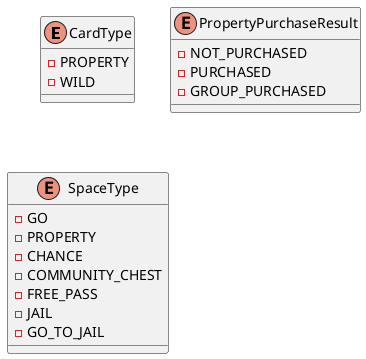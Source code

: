 @startuml JMonopoly

enum CardType {
    -PROPERTY
    -WILD
}

enum PropertyPurchaseResult {
    -NOT_PURCHASED
    -PURCHASED
    -GROUP_PURCHASED
}

enum SpaceType {
    -GO
    -PROPERTY
    -CHANCE
    -COMMUNITY_CHEST
    -FREE_PASS
    -JAIL
    -GO_TO_JAIL
}

@enduml